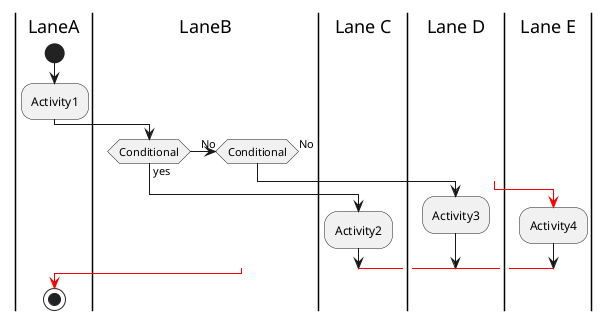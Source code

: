 {
  "sha1": "oycpgeu2r6ry8lwexo2rmh33vlp7jw",
  "insertion": {
    "when": "2024-06-04T17:28:40.440Z",
    "url": "https://github.com/plantuml/plantuml/issues/1007#issuecomment-1385230328",
    "user": "plantuml@gmail.com"
  }
}
@startuml
'!pragma useVerticalIf on
|LaneA|
start
:Activity1;
|LaneB|
if (Conditional) then (yes)
 label l
 |Lane C|
 :Activity2;
(No) elseif (Conditional)
 label l
 |Lane D|
 :Activity3;
else (No)
 label l
 |Lane E|
 -[#red]->;
 :Activity4;
endif
|LaneA|
-[#red]->;
stop
@enduml
